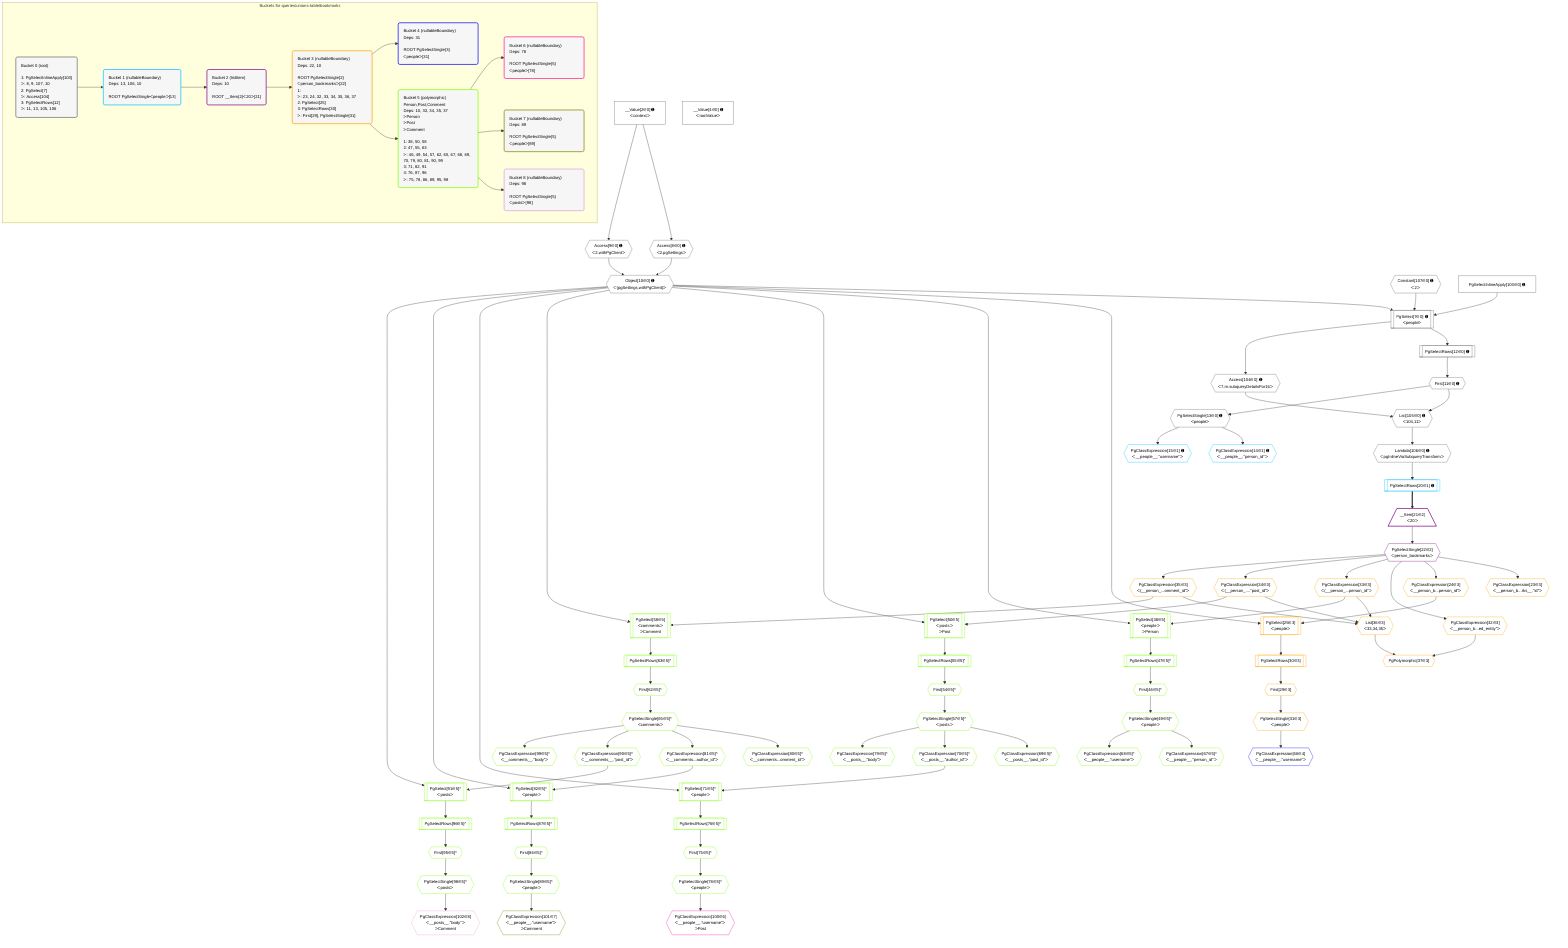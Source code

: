 %%{init: {'themeVariables': { 'fontSize': '12px'}}}%%
graph TD
    classDef path fill:#eee,stroke:#000,color:#000
    classDef plan fill:#fff,stroke-width:1px,color:#000
    classDef itemplan fill:#fff,stroke-width:2px,color:#000
    classDef unbatchedplan fill:#dff,stroke-width:1px,color:#000
    classDef sideeffectplan fill:#fcc,stroke-width:2px,color:#000
    classDef bucket fill:#f6f6f6,color:#000,stroke-width:2px,text-align:left

    subgraph "Buckets for queries/unions-table/bookmarks"
    Bucket0("Bucket 0 (root)<br /><br />1: PgSelectInlineApply[103]<br />ᐳ: 8, 9, 107, 10<br />2: PgSelect[7]<br />ᐳ: Access[104]<br />3: PgSelectRows[12]<br />ᐳ: 11, 13, 105, 106"):::bucket
    Bucket1("Bucket 1 (nullableBoundary)<br />Deps: 13, 106, 10<br /><br />ROOT PgSelectSingleᐸpeopleᐳ[13]"):::bucket
    Bucket2("Bucket 2 (listItem)<br />Deps: 10<br /><br />ROOT __Item{2}ᐸ20ᐳ[21]"):::bucket
    Bucket3("Bucket 3 (nullableBoundary)<br />Deps: 22, 10<br /><br />ROOT PgSelectSingle{2}ᐸperson_bookmarksᐳ[22]<br />1: <br />ᐳ: 23, 24, 32, 33, 34, 35, 36, 37<br />2: PgSelect[25]<br />3: PgSelectRows[30]<br />ᐳ: First[29], PgSelectSingle[31]"):::bucket
    Bucket4("Bucket 4 (nullableBoundary)<br />Deps: 31<br /><br />ROOT PgSelectSingle{3}ᐸpeopleᐳ[31]"):::bucket
    Bucket5("Bucket 5 (polymorphic)<br />Person,Post,Comment<br />Deps: 10, 33, 34, 35, 37<br />ᐳPerson<br />ᐳPost<br />ᐳComment<br /><br />1: 38, 50, 58<br />2: 47, 55, 63<br />ᐳ: 46, 49, 54, 57, 62, 65, 67, 68, 69, 70, 79, 80, 81, 90, 99<br />3: 71, 82, 91<br />4: 76, 87, 96<br />ᐳ: 75, 78, 86, 89, 95, 98"):::bucket
    Bucket6("Bucket 6 (nullableBoundary)<br />Deps: 78<br /><br />ROOT PgSelectSingle{5}ᐸpeopleᐳ[78]"):::bucket
    Bucket7("Bucket 7 (nullableBoundary)<br />Deps: 89<br /><br />ROOT PgSelectSingle{5}ᐸpeopleᐳ[89]"):::bucket
    Bucket8("Bucket 8 (nullableBoundary)<br />Deps: 98<br /><br />ROOT PgSelectSingle{5}ᐸpostsᐳ[98]"):::bucket
    end
    Bucket0 --> Bucket1
    Bucket1 --> Bucket2
    Bucket2 --> Bucket3
    Bucket3 --> Bucket4 & Bucket5
    Bucket5 --> Bucket6 & Bucket7 & Bucket8

    %% plan dependencies
    PgSelect7[["PgSelect[7∈0] ➊<br />ᐸpeopleᐳ"]]:::plan
    Object10{{"Object[10∈0] ➊<br />ᐸ{pgSettings,withPgClient}ᐳ"}}:::plan
    Constant107{{"Constant[107∈0] ➊<br />ᐸ2ᐳ"}}:::plan
    PgSelectInlineApply103["PgSelectInlineApply[103∈0] ➊"]:::plan
    Object10 & Constant107 & PgSelectInlineApply103 --> PgSelect7
    Access8{{"Access[8∈0] ➊<br />ᐸ2.pgSettingsᐳ"}}:::plan
    Access9{{"Access[9∈0] ➊<br />ᐸ2.withPgClientᐳ"}}:::plan
    Access8 & Access9 --> Object10
    List105{{"List[105∈0] ➊<br />ᐸ104,11ᐳ"}}:::plan
    Access104{{"Access[104∈0] ➊<br />ᐸ7.m.subqueryDetailsFor16ᐳ"}}:::plan
    First11{{"First[11∈0] ➊"}}:::plan
    Access104 & First11 --> List105
    __Value2["__Value[2∈0] ➊<br />ᐸcontextᐳ"]:::plan
    __Value2 --> Access8
    __Value2 --> Access9
    PgSelectRows12[["PgSelectRows[12∈0] ➊"]]:::plan
    PgSelectRows12 --> First11
    PgSelect7 --> PgSelectRows12
    PgSelectSingle13{{"PgSelectSingle[13∈0] ➊<br />ᐸpeopleᐳ"}}:::plan
    First11 --> PgSelectSingle13
    PgSelect7 --> Access104
    Lambda106{{"Lambda[106∈0] ➊<br />ᐸpgInlineViaSubqueryTransformᐳ"}}:::plan
    List105 --> Lambda106
    __Value4["__Value[4∈0] ➊<br />ᐸrootValueᐳ"]:::plan
    PgClassExpression14{{"PgClassExpression[14∈1] ➊<br />ᐸ__people__.”person_id”ᐳ"}}:::plan
    PgSelectSingle13 --> PgClassExpression14
    PgClassExpression15{{"PgClassExpression[15∈1] ➊<br />ᐸ__people__.”username”ᐳ"}}:::plan
    PgSelectSingle13 --> PgClassExpression15
    PgSelectRows20[["PgSelectRows[20∈1] ➊"]]:::plan
    Lambda106 --> PgSelectRows20
    __Item21[/"__Item[21∈2]<br />ᐸ20ᐳ"\]:::itemplan
    PgSelectRows20 ==> __Item21
    PgSelectSingle22{{"PgSelectSingle[22∈2]<br />ᐸperson_bookmarksᐳ"}}:::plan
    __Item21 --> PgSelectSingle22
    List36{{"List[36∈3]<br />ᐸ33,34,35ᐳ"}}:::plan
    PgClassExpression33{{"PgClassExpression[33∈3]<br />ᐸ(__person_...person_id”ᐳ"}}:::plan
    PgClassExpression34{{"PgClassExpression[34∈3]<br />ᐸ(__person_....”post_id”ᐳ"}}:::plan
    PgClassExpression35{{"PgClassExpression[35∈3]<br />ᐸ(__person_...omment_id”ᐳ"}}:::plan
    PgClassExpression33 & PgClassExpression34 & PgClassExpression35 --> List36
    PgSelect25[["PgSelect[25∈3]<br />ᐸpeopleᐳ"]]:::plan
    PgClassExpression24{{"PgClassExpression[24∈3]<br />ᐸ__person_b...person_id”ᐳ"}}:::plan
    Object10 & PgClassExpression24 --> PgSelect25
    PgPolymorphic37{{"PgPolymorphic[37∈3]"}}:::plan
    PgClassExpression32{{"PgClassExpression[32∈3]<br />ᐸ__person_b...ed_entity”ᐳ"}}:::plan
    PgClassExpression32 & List36 --> PgPolymorphic37
    PgClassExpression23{{"PgClassExpression[23∈3]<br />ᐸ__person_b...rks__.”id”ᐳ"}}:::plan
    PgSelectSingle22 --> PgClassExpression23
    PgSelectSingle22 --> PgClassExpression24
    First29{{"First[29∈3]"}}:::plan
    PgSelectRows30[["PgSelectRows[30∈3]"]]:::plan
    PgSelectRows30 --> First29
    PgSelect25 --> PgSelectRows30
    PgSelectSingle31{{"PgSelectSingle[31∈3]<br />ᐸpeopleᐳ"}}:::plan
    First29 --> PgSelectSingle31
    PgSelectSingle22 --> PgClassExpression32
    PgSelectSingle22 --> PgClassExpression33
    PgSelectSingle22 --> PgClassExpression34
    PgSelectSingle22 --> PgClassExpression35
    PgClassExpression66{{"PgClassExpression[66∈4]<br />ᐸ__people__.”username”ᐳ"}}:::plan
    PgSelectSingle31 --> PgClassExpression66
    PgSelect38[["PgSelect[38∈5]<br />ᐸpeopleᐳ<br />ᐳPerson"]]:::plan
    Object10 & PgClassExpression33 --> PgSelect38
    PgSelect50[["PgSelect[50∈5]<br />ᐸpostsᐳ<br />ᐳPost"]]:::plan
    Object10 & PgClassExpression34 --> PgSelect50
    PgSelect58[["PgSelect[58∈5]<br />ᐸcommentsᐳ<br />ᐳComment"]]:::plan
    Object10 & PgClassExpression35 --> PgSelect58
    PgSelect71[["PgSelect[71∈5]^<br />ᐸpeopleᐳ"]]:::plan
    PgClassExpression70{{"PgClassExpression[70∈5]^<br />ᐸ__posts__.”author_id”ᐳ"}}:::plan
    Object10 & PgClassExpression70 --> PgSelect71
    PgSelect82[["PgSelect[82∈5]^<br />ᐸpeopleᐳ"]]:::plan
    PgClassExpression81{{"PgClassExpression[81∈5]^<br />ᐸ__comments...author_id”ᐳ"}}:::plan
    Object10 & PgClassExpression81 --> PgSelect82
    PgSelect91[["PgSelect[91∈5]^<br />ᐸpostsᐳ"]]:::plan
    PgClassExpression90{{"PgClassExpression[90∈5]^<br />ᐸ__comments__.”post_id”ᐳ"}}:::plan
    Object10 & PgClassExpression90 --> PgSelect91
    First46{{"First[46∈5]^"}}:::plan
    PgSelectRows47[["PgSelectRows[47∈5]^"]]:::plan
    PgSelectRows47 --> First46
    PgSelect38 --> PgSelectRows47
    PgSelectSingle49{{"PgSelectSingle[49∈5]^<br />ᐸpeopleᐳ"}}:::plan
    First46 --> PgSelectSingle49
    First54{{"First[54∈5]^"}}:::plan
    PgSelectRows55[["PgSelectRows[55∈5]^"]]:::plan
    PgSelectRows55 --> First54
    PgSelect50 --> PgSelectRows55
    PgSelectSingle57{{"PgSelectSingle[57∈5]^<br />ᐸpostsᐳ"}}:::plan
    First54 --> PgSelectSingle57
    First62{{"First[62∈5]^"}}:::plan
    PgSelectRows63[["PgSelectRows[63∈5]^"]]:::plan
    PgSelectRows63 --> First62
    PgSelect58 --> PgSelectRows63
    PgSelectSingle65{{"PgSelectSingle[65∈5]^<br />ᐸcommentsᐳ"}}:::plan
    First62 --> PgSelectSingle65
    PgClassExpression67{{"PgClassExpression[67∈5]^<br />ᐸ__people__.”person_id”ᐳ"}}:::plan
    PgSelectSingle49 --> PgClassExpression67
    PgClassExpression68{{"PgClassExpression[68∈5]^<br />ᐸ__people__.”username”ᐳ"}}:::plan
    PgSelectSingle49 --> PgClassExpression68
    PgClassExpression69{{"PgClassExpression[69∈5]^<br />ᐸ__posts__.”post_id”ᐳ"}}:::plan
    PgSelectSingle57 --> PgClassExpression69
    PgSelectSingle57 --> PgClassExpression70
    First75{{"First[75∈5]^"}}:::plan
    PgSelectRows76[["PgSelectRows[76∈5]^"]]:::plan
    PgSelectRows76 --> First75
    PgSelect71 --> PgSelectRows76
    PgSelectSingle78{{"PgSelectSingle[78∈5]^<br />ᐸpeopleᐳ"}}:::plan
    First75 --> PgSelectSingle78
    PgClassExpression79{{"PgClassExpression[79∈5]^<br />ᐸ__posts__.”body”ᐳ"}}:::plan
    PgSelectSingle57 --> PgClassExpression79
    PgClassExpression80{{"PgClassExpression[80∈5]^<br />ᐸ__comments...omment_id”ᐳ"}}:::plan
    PgSelectSingle65 --> PgClassExpression80
    PgSelectSingle65 --> PgClassExpression81
    First86{{"First[86∈5]^"}}:::plan
    PgSelectRows87[["PgSelectRows[87∈5]^"]]:::plan
    PgSelectRows87 --> First86
    PgSelect82 --> PgSelectRows87
    PgSelectSingle89{{"PgSelectSingle[89∈5]^<br />ᐸpeopleᐳ"}}:::plan
    First86 --> PgSelectSingle89
    PgSelectSingle65 --> PgClassExpression90
    First95{{"First[95∈5]^"}}:::plan
    PgSelectRows96[["PgSelectRows[96∈5]^"]]:::plan
    PgSelectRows96 --> First95
    PgSelect91 --> PgSelectRows96
    PgSelectSingle98{{"PgSelectSingle[98∈5]^<br />ᐸpostsᐳ"}}:::plan
    First95 --> PgSelectSingle98
    PgClassExpression99{{"PgClassExpression[99∈5]^<br />ᐸ__comments__.”body”ᐳ"}}:::plan
    PgSelectSingle65 --> PgClassExpression99
    PgClassExpression100{{"PgClassExpression[100∈6]<br />ᐸ__people__.”username”ᐳ<br />ᐳPost"}}:::plan
    PgSelectSingle78 --> PgClassExpression100
    PgClassExpression101{{"PgClassExpression[101∈7]<br />ᐸ__people__.”username”ᐳ<br />ᐳComment"}}:::plan
    PgSelectSingle89 --> PgClassExpression101
    PgClassExpression102{{"PgClassExpression[102∈8]<br />ᐸ__posts__.”body”ᐳ<br />ᐳComment"}}:::plan
    PgSelectSingle98 --> PgClassExpression102

    %% define steps
    classDef bucket0 stroke:#696969
    class Bucket0,__Value2,__Value4,PgSelect7,Access8,Access9,Object10,First11,PgSelectRows12,PgSelectSingle13,PgSelectInlineApply103,Access104,List105,Lambda106,Constant107 bucket0
    classDef bucket1 stroke:#00bfff
    class Bucket1,PgClassExpression14,PgClassExpression15,PgSelectRows20 bucket1
    classDef bucket2 stroke:#7f007f
    class Bucket2,__Item21,PgSelectSingle22 bucket2
    classDef bucket3 stroke:#ffa500
    class Bucket3,PgClassExpression23,PgClassExpression24,PgSelect25,First29,PgSelectRows30,PgSelectSingle31,PgClassExpression32,PgClassExpression33,PgClassExpression34,PgClassExpression35,List36,PgPolymorphic37 bucket3
    classDef bucket4 stroke:#0000ff
    class Bucket4,PgClassExpression66 bucket4
    classDef bucket5 stroke:#7fff00
    class Bucket5,PgSelect38,First46,PgSelectRows47,PgSelectSingle49,PgSelect50,First54,PgSelectRows55,PgSelectSingle57,PgSelect58,First62,PgSelectRows63,PgSelectSingle65,PgClassExpression67,PgClassExpression68,PgClassExpression69,PgClassExpression70,PgSelect71,First75,PgSelectRows76,PgSelectSingle78,PgClassExpression79,PgClassExpression80,PgClassExpression81,PgSelect82,First86,PgSelectRows87,PgSelectSingle89,PgClassExpression90,PgSelect91,First95,PgSelectRows96,PgSelectSingle98,PgClassExpression99 bucket5
    classDef bucket6 stroke:#ff1493
    class Bucket6,PgClassExpression100 bucket6
    classDef bucket7 stroke:#808000
    class Bucket7,PgClassExpression101 bucket7
    classDef bucket8 stroke:#dda0dd
    class Bucket8,PgClassExpression102 bucket8